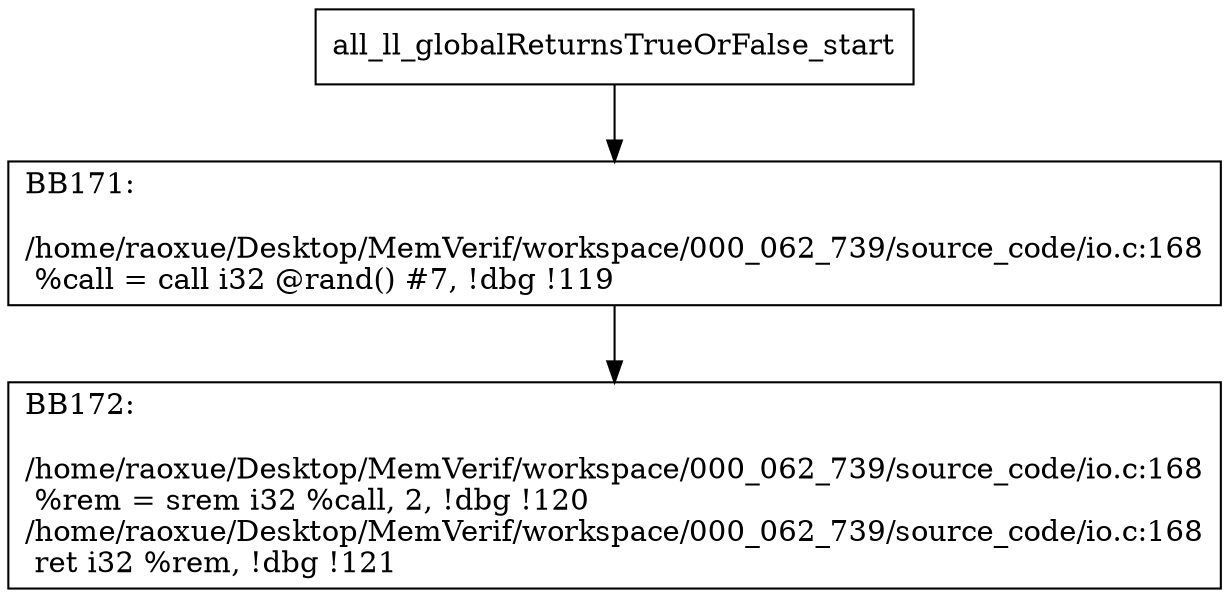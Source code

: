 digraph "CFG for'all_ll_globalReturnsTrueOrFalse' function" {
	BBall_ll_globalReturnsTrueOrFalse_start[shape=record,label="{all_ll_globalReturnsTrueOrFalse_start}"];
	BBall_ll_globalReturnsTrueOrFalse_start-> all_ll_globalReturnsTrueOrFalseBB171;
	all_ll_globalReturnsTrueOrFalseBB171 [shape=record, label="{BB171:\l\l/home/raoxue/Desktop/MemVerif/workspace/000_062_739/source_code/io.c:168\l
  %call = call i32 @rand() #7, !dbg !119\l
}"];
	all_ll_globalReturnsTrueOrFalseBB171-> all_ll_globalReturnsTrueOrFalseBB172;
	all_ll_globalReturnsTrueOrFalseBB172 [shape=record, label="{BB172:\l\l/home/raoxue/Desktop/MemVerif/workspace/000_062_739/source_code/io.c:168\l
  %rem = srem i32 %call, 2, !dbg !120\l
/home/raoxue/Desktop/MemVerif/workspace/000_062_739/source_code/io.c:168\l
  ret i32 %rem, !dbg !121\l
}"];
}

